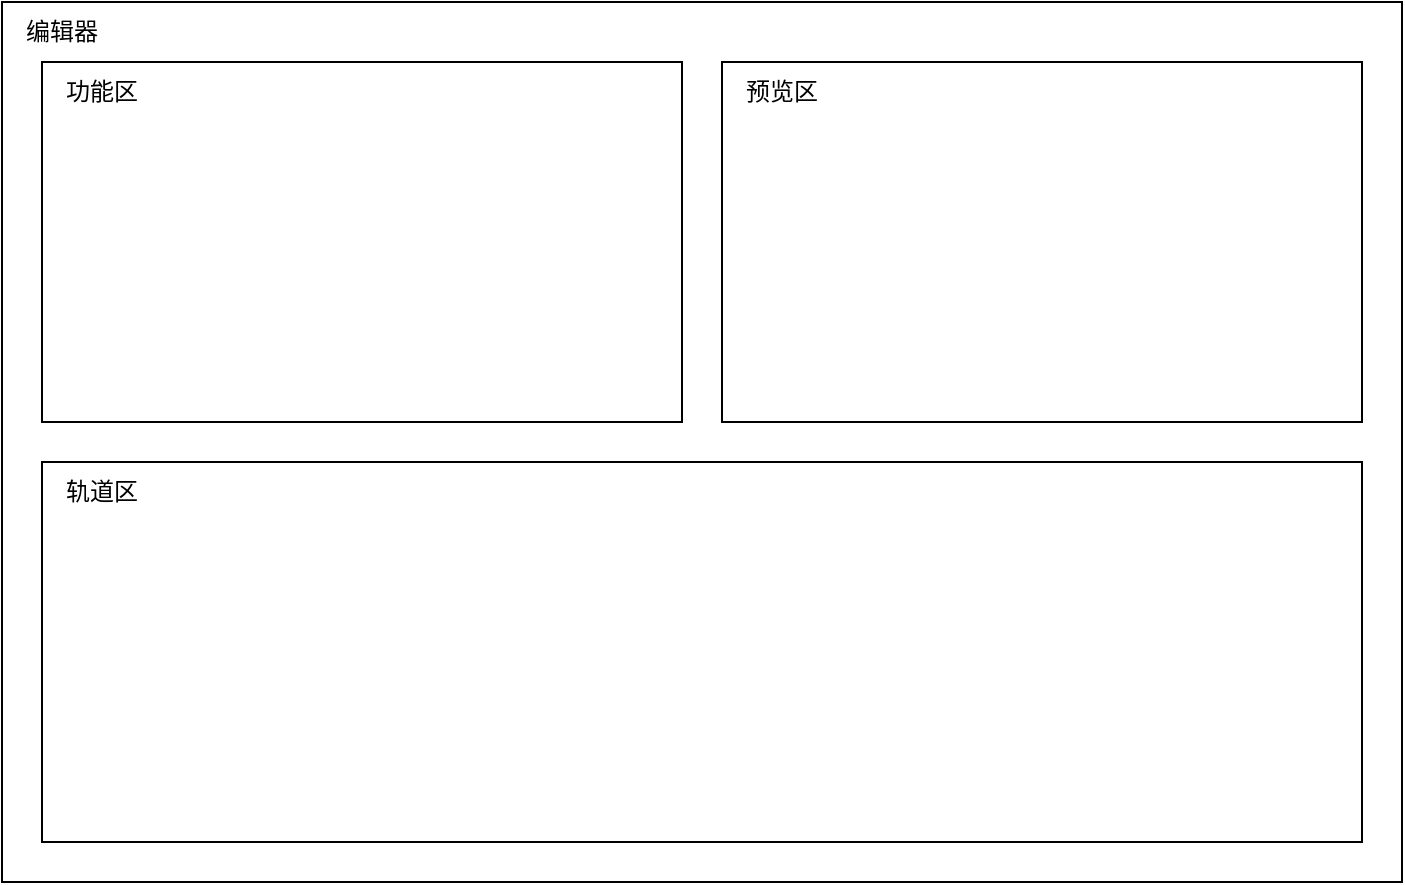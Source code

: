 <mxfile version="24.2.5" type="github">
  <diagram id="prtHgNgQTEPvFCAcTncT" name="Page-1">
    <mxGraphModel dx="1242" dy="786" grid="1" gridSize="10" guides="1" tooltips="1" connect="1" arrows="1" fold="1" page="1" pageScale="1" pageWidth="827" pageHeight="1169" math="0" shadow="0">
      <root>
        <mxCell id="0" />
        <mxCell id="1" parent="0" />
        <mxCell id="JTZGjMn9K45fAvOkz-V5-9" value="" style="rounded=0;whiteSpace=wrap;html=1;fillColor=none;" vertex="1" parent="1">
          <mxGeometry x="50" y="60" width="700" height="440" as="geometry" />
        </mxCell>
        <mxCell id="JTZGjMn9K45fAvOkz-V5-1" value="" style="rounded=0;whiteSpace=wrap;html=1;fontSize=16;fillColor=none;" vertex="1" parent="1">
          <mxGeometry x="70" y="90" width="320" height="180" as="geometry" />
        </mxCell>
        <mxCell id="JTZGjMn9K45fAvOkz-V5-10" value="编辑器" style="text;html=1;align=center;verticalAlign=middle;whiteSpace=wrap;rounded=0;" vertex="1" parent="1">
          <mxGeometry x="50" y="60" width="60" height="30" as="geometry" />
        </mxCell>
        <mxCell id="JTZGjMn9K45fAvOkz-V5-12" value="" style="rounded=0;whiteSpace=wrap;html=1;fontSize=16;fillColor=none;" vertex="1" parent="1">
          <mxGeometry x="70" y="290" width="660" height="190" as="geometry" />
        </mxCell>
        <mxCell id="JTZGjMn9K45fAvOkz-V5-13" value="轨道区" style="text;html=1;align=center;verticalAlign=middle;whiteSpace=wrap;rounded=0;" vertex="1" parent="1">
          <mxGeometry x="70" y="290" width="60" height="30" as="geometry" />
        </mxCell>
        <mxCell id="JTZGjMn9K45fAvOkz-V5-14" value="预览区" style="text;html=1;align=center;verticalAlign=middle;whiteSpace=wrap;rounded=0;" vertex="1" parent="1">
          <mxGeometry x="410" y="90" width="60" height="30" as="geometry" />
        </mxCell>
        <mxCell id="JTZGjMn9K45fAvOkz-V5-15" value="功能区" style="text;html=1;align=center;verticalAlign=middle;whiteSpace=wrap;rounded=0;" vertex="1" parent="1">
          <mxGeometry x="70" y="90" width="60" height="30" as="geometry" />
        </mxCell>
        <mxCell id="JTZGjMn9K45fAvOkz-V5-16" value="" style="rounded=0;whiteSpace=wrap;html=1;fontSize=16;fillColor=none;" vertex="1" parent="1">
          <mxGeometry x="410" y="90" width="320" height="180" as="geometry" />
        </mxCell>
      </root>
    </mxGraphModel>
  </diagram>
</mxfile>
